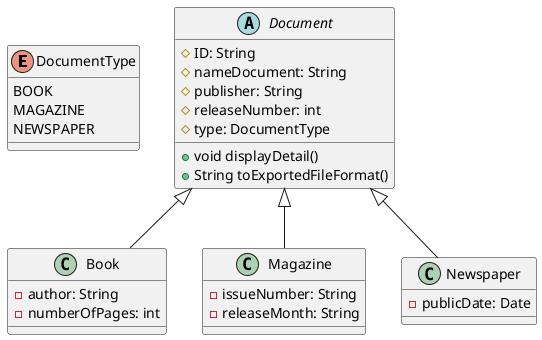 @startuml

enum DocumentType {
    BOOK
    MAGAZINE
    NEWSPAPER
}

abstract class Document {
    #ID: String
    #nameDocument: String
    #publisher: String
    #releaseNumber: int
    #type: DocumentType

    + void displayDetail()
    + String toExportedFileFormat()
}

class Book {
    -author: String
    -numberOfPages: int
}

class Magazine {
    -issueNumber: String
    -releaseMonth: String
}

class Newspaper {
    -publicDate: Date
}

Document <|-- Book
Document <|-- Magazine
Document <|-- Newspaper

@enduml
